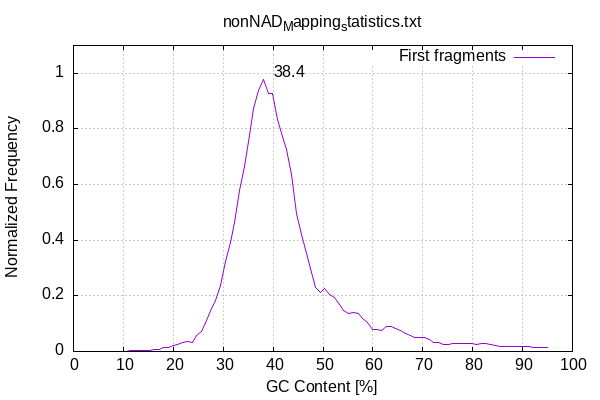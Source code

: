 
            set terminal png size 600,400 truecolor
            set output "Mapping_statistics/nonNAD_map-gc-content.png"
            set grid xtics ytics y2tics back lc rgb "#cccccc"
            set title "nonNAD_Mapping_statistics.txt"
            set ylabel "Normalized Frequency"
            set xlabel "GC Content [%]"
            set yrange [0:1.1]
            set label sprintf("%.1f",38.44) at 38.44,1 front offset 1,0
            plot '-' smooth csplines with lines lc 1 title 'First fragments' 
        1	0.000000
4	0.001639
6	0.000000
8	0.001639
10	0.000000
11	0.001639
12	0.003279
13	0.004918
15	0.003279
16	0.004918
16	0.006557
17	0.008197
17	0.006557
18	0.013115
19	0.014754
19	0.013115
20	0.018033
20	0.024590
21	0.022951
21	0.027869
22	0.032787
23	0.034426
23	0.036066
24	0.034426
25	0.068852
25	0.063934
26	0.067213
26	0.088525
27	0.124590
27	0.140984
28	0.154098
28	0.177049
29	0.183607
29	0.226230
30	0.263934
30	0.296721
31	0.350820
31	0.388525
32	0.406557
32	0.452459
33	0.500000
33	0.596721
34	0.637705
34	0.644262
35	0.708197
35	0.798361
36	0.840984
36	0.885246
37	0.916393
37	0.945902
38	1.000000
38	0.954098
39	0.924590
39	0.932787
40	0.927869
40	0.919672
41	0.855738
41	0.786885
42	0.775410
42	0.759016
43	0.750820
43	0.672131
44	0.596721
44	0.604918
45	0.488525
45	0.424590
46	0.395082
46	0.416393
47	0.360656
47	0.308197
48	0.293443
48	0.234426
49	0.208197
50	0.231148
50	0.226230
51	0.219672
51	0.203279
52	0.196721
52	0.203279
53	0.186885
53	0.165574
54	0.162295
54	0.139344
55	0.140984
55	0.136066
56	0.144262
56	0.134426
57	0.145902
57	0.129508
58	0.126230
58	0.113115
59	0.096721
59	0.104918
60	0.078689
60	0.075410
61	0.077049
61	0.081967
62	0.073770
62	0.081967
63	0.093443
63	0.090164
64	0.083607
64	0.086885
65	0.085246
65	0.078689
66	0.068852
67	0.067213
67	0.059016
68	0.054098
68	0.050820
69	0.049180
70	0.050820
71	0.049180
71	0.044262
72	0.034426
73	0.032787
73	0.034426
74	0.027869
74	0.026230
75	0.024590
76	0.027869
76	0.026230
77	0.032787
77	0.027869
78	0.029508
79	0.027869
79	0.026230
80	0.031148
80	0.027869
81	0.026230
82	0.027869
83	0.026230
84	0.024590
86	0.018033
89	0.019672
90	0.018033
95	0.014754
end

